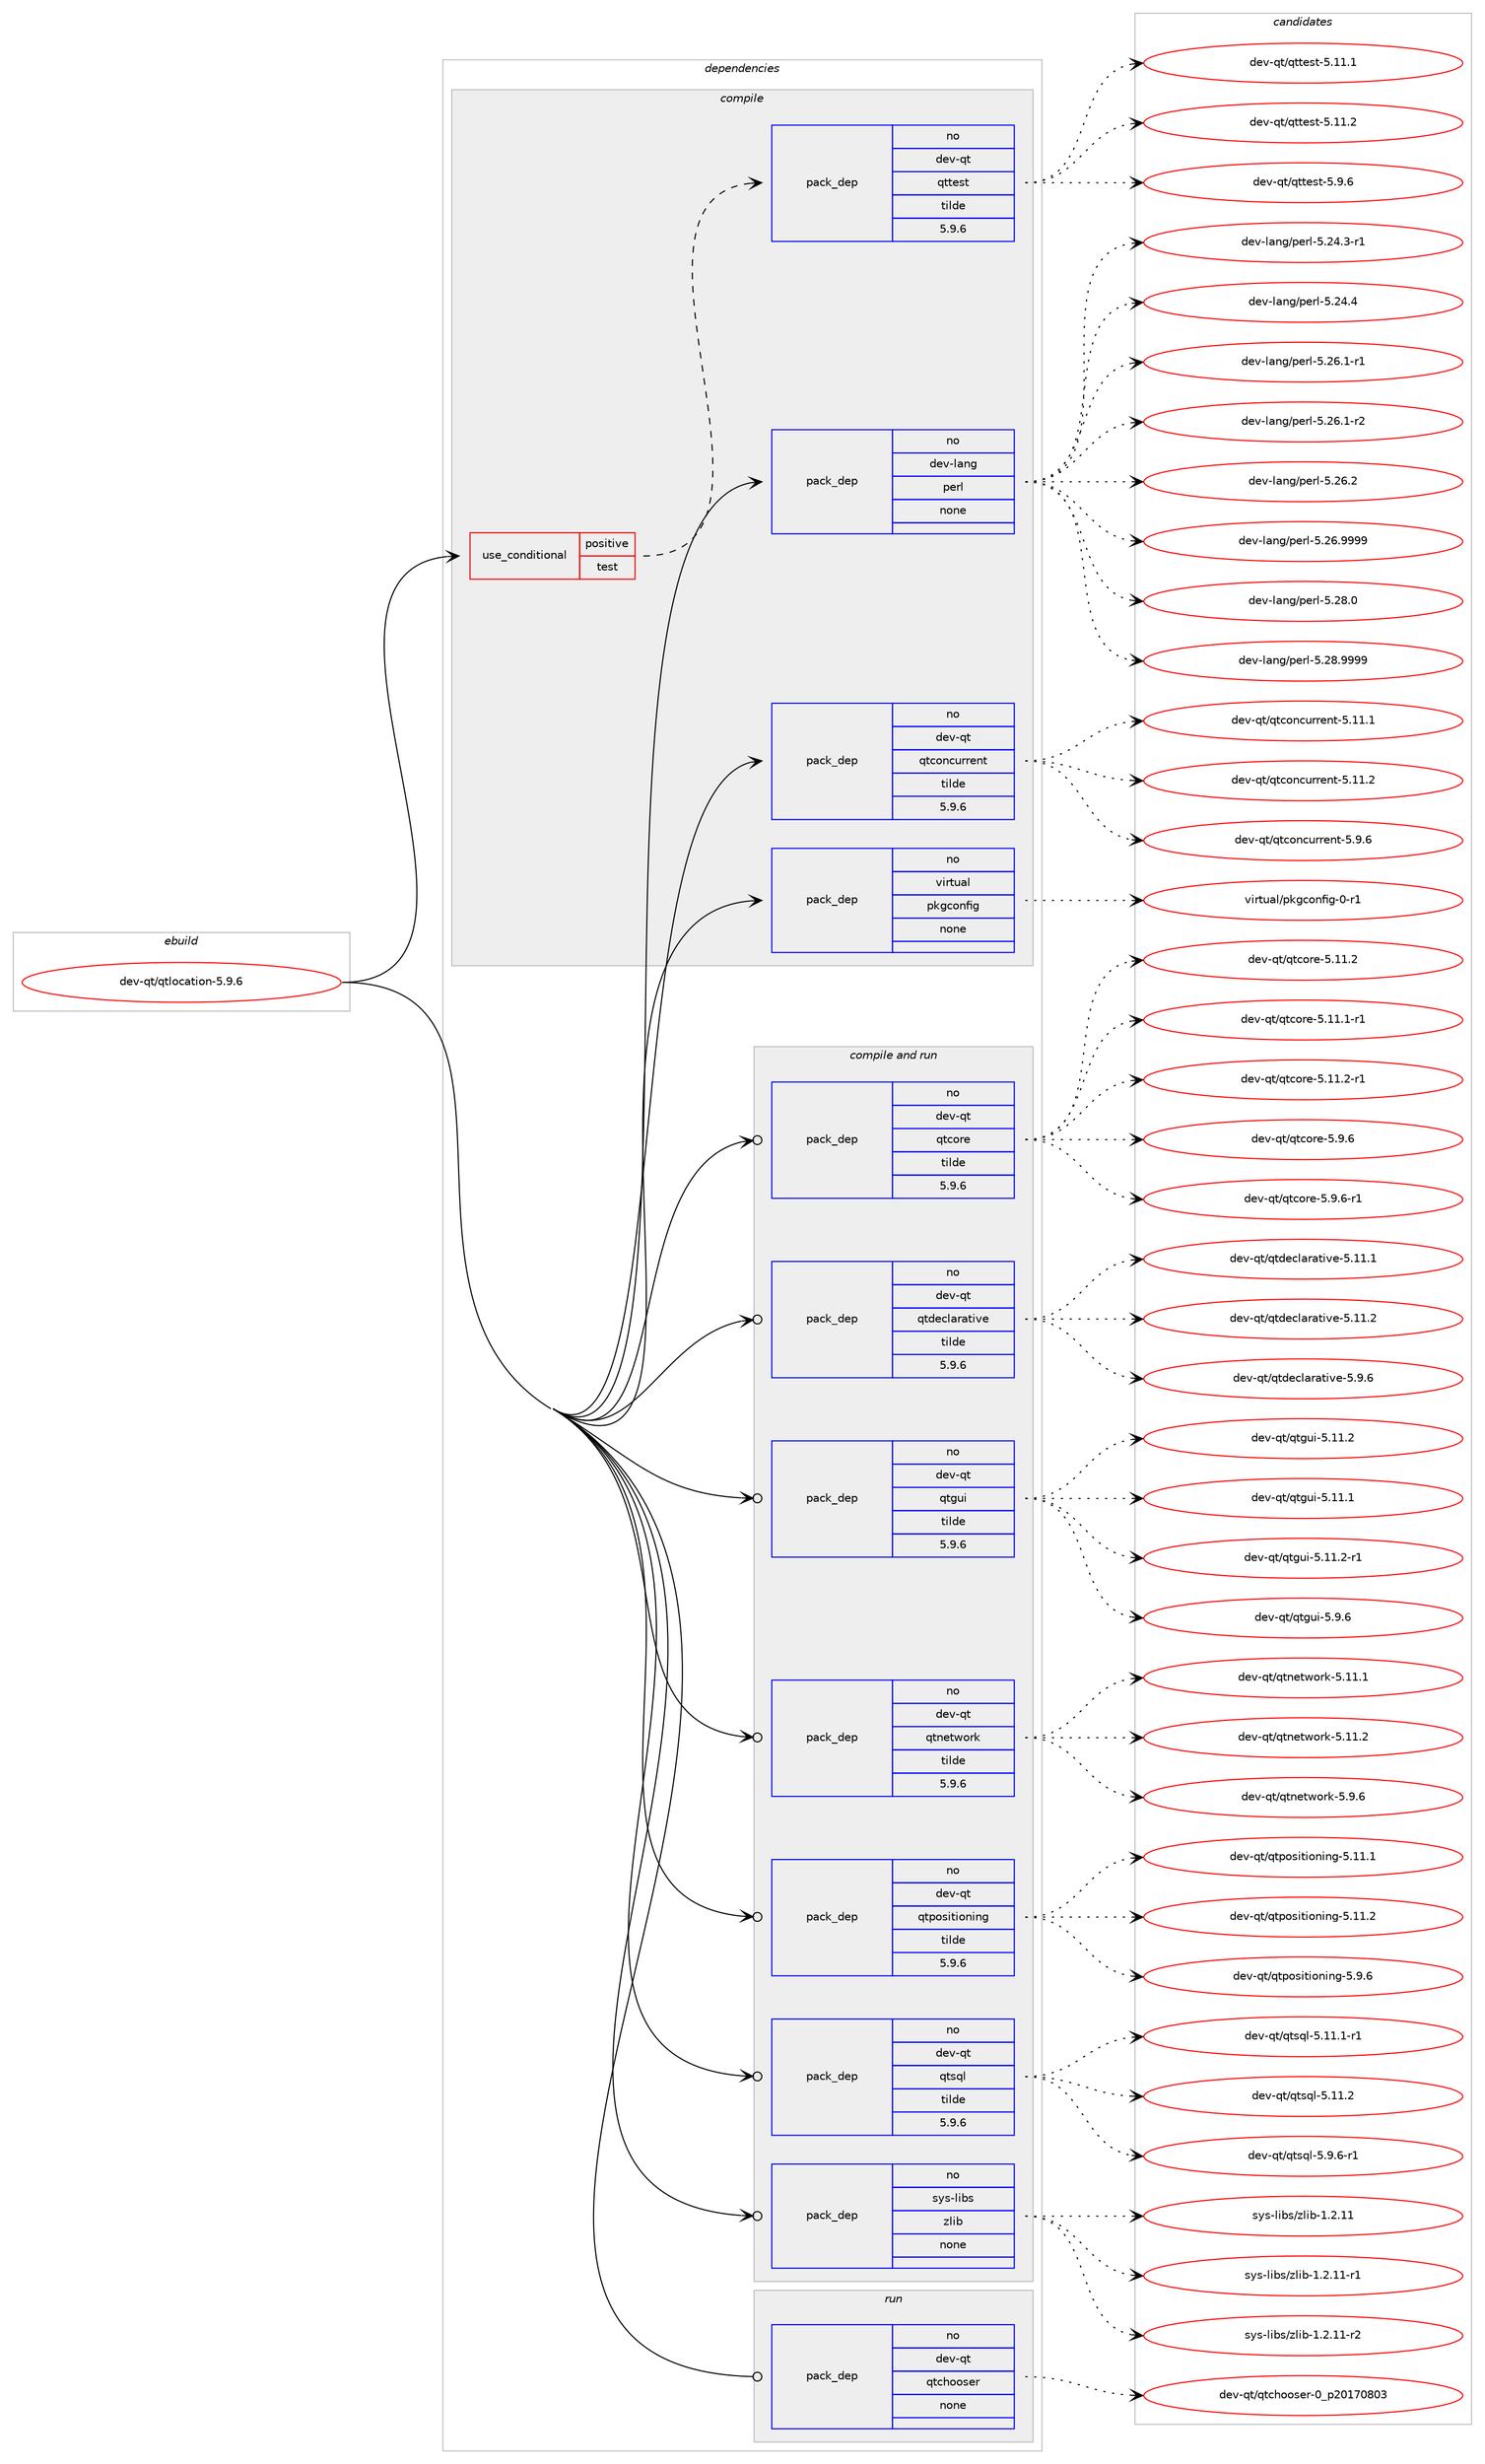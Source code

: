 digraph prolog {

# *************
# Graph options
# *************

newrank=true;
concentrate=true;
compound=true;
graph [rankdir=LR,fontname=Helvetica,fontsize=10,ranksep=1.5];#, ranksep=2.5, nodesep=0.2];
edge  [arrowhead=vee];
node  [fontname=Helvetica,fontsize=10];

# **********
# The ebuild
# **********

subgraph cluster_leftcol {
color=gray;
rank=same;
label=<<i>ebuild</i>>;
id [label="dev-qt/qtlocation-5.9.6", color=red, width=4, href="../dev-qt/qtlocation-5.9.6.svg"];
}

# ****************
# The dependencies
# ****************

subgraph cluster_midcol {
color=gray;
label=<<i>dependencies</i>>;
subgraph cluster_compile {
fillcolor="#eeeeee";
style=filled;
label=<<i>compile</i>>;
subgraph cond426 {
dependency2887 [label=<<TABLE BORDER="0" CELLBORDER="1" CELLSPACING="0" CELLPADDING="4"><TR><TD ROWSPAN="3" CELLPADDING="10">use_conditional</TD></TR><TR><TD>positive</TD></TR><TR><TD>test</TD></TR></TABLE>>, shape=none, color=red];
subgraph pack2370 {
dependency2888 [label=<<TABLE BORDER="0" CELLBORDER="1" CELLSPACING="0" CELLPADDING="4" WIDTH="220"><TR><TD ROWSPAN="6" CELLPADDING="30">pack_dep</TD></TR><TR><TD WIDTH="110">no</TD></TR><TR><TD>dev-qt</TD></TR><TR><TD>qttest</TD></TR><TR><TD>tilde</TD></TR><TR><TD>5.9.6</TD></TR></TABLE>>, shape=none, color=blue];
}
dependency2887:e -> dependency2888:w [weight=20,style="dashed",arrowhead="vee"];
}
id:e -> dependency2887:w [weight=20,style="solid",arrowhead="vee"];
subgraph pack2371 {
dependency2889 [label=<<TABLE BORDER="0" CELLBORDER="1" CELLSPACING="0" CELLPADDING="4" WIDTH="220"><TR><TD ROWSPAN="6" CELLPADDING="30">pack_dep</TD></TR><TR><TD WIDTH="110">no</TD></TR><TR><TD>dev-lang</TD></TR><TR><TD>perl</TD></TR><TR><TD>none</TD></TR><TR><TD></TD></TR></TABLE>>, shape=none, color=blue];
}
id:e -> dependency2889:w [weight=20,style="solid",arrowhead="vee"];
subgraph pack2372 {
dependency2890 [label=<<TABLE BORDER="0" CELLBORDER="1" CELLSPACING="0" CELLPADDING="4" WIDTH="220"><TR><TD ROWSPAN="6" CELLPADDING="30">pack_dep</TD></TR><TR><TD WIDTH="110">no</TD></TR><TR><TD>dev-qt</TD></TR><TR><TD>qtconcurrent</TD></TR><TR><TD>tilde</TD></TR><TR><TD>5.9.6</TD></TR></TABLE>>, shape=none, color=blue];
}
id:e -> dependency2890:w [weight=20,style="solid",arrowhead="vee"];
subgraph pack2373 {
dependency2891 [label=<<TABLE BORDER="0" CELLBORDER="1" CELLSPACING="0" CELLPADDING="4" WIDTH="220"><TR><TD ROWSPAN="6" CELLPADDING="30">pack_dep</TD></TR><TR><TD WIDTH="110">no</TD></TR><TR><TD>virtual</TD></TR><TR><TD>pkgconfig</TD></TR><TR><TD>none</TD></TR><TR><TD></TD></TR></TABLE>>, shape=none, color=blue];
}
id:e -> dependency2891:w [weight=20,style="solid",arrowhead="vee"];
}
subgraph cluster_compileandrun {
fillcolor="#eeeeee";
style=filled;
label=<<i>compile and run</i>>;
subgraph pack2374 {
dependency2892 [label=<<TABLE BORDER="0" CELLBORDER="1" CELLSPACING="0" CELLPADDING="4" WIDTH="220"><TR><TD ROWSPAN="6" CELLPADDING="30">pack_dep</TD></TR><TR><TD WIDTH="110">no</TD></TR><TR><TD>dev-qt</TD></TR><TR><TD>qtcore</TD></TR><TR><TD>tilde</TD></TR><TR><TD>5.9.6</TD></TR></TABLE>>, shape=none, color=blue];
}
id:e -> dependency2892:w [weight=20,style="solid",arrowhead="odotvee"];
subgraph pack2375 {
dependency2893 [label=<<TABLE BORDER="0" CELLBORDER="1" CELLSPACING="0" CELLPADDING="4" WIDTH="220"><TR><TD ROWSPAN="6" CELLPADDING="30">pack_dep</TD></TR><TR><TD WIDTH="110">no</TD></TR><TR><TD>dev-qt</TD></TR><TR><TD>qtdeclarative</TD></TR><TR><TD>tilde</TD></TR><TR><TD>5.9.6</TD></TR></TABLE>>, shape=none, color=blue];
}
id:e -> dependency2893:w [weight=20,style="solid",arrowhead="odotvee"];
subgraph pack2376 {
dependency2894 [label=<<TABLE BORDER="0" CELLBORDER="1" CELLSPACING="0" CELLPADDING="4" WIDTH="220"><TR><TD ROWSPAN="6" CELLPADDING="30">pack_dep</TD></TR><TR><TD WIDTH="110">no</TD></TR><TR><TD>dev-qt</TD></TR><TR><TD>qtgui</TD></TR><TR><TD>tilde</TD></TR><TR><TD>5.9.6</TD></TR></TABLE>>, shape=none, color=blue];
}
id:e -> dependency2894:w [weight=20,style="solid",arrowhead="odotvee"];
subgraph pack2377 {
dependency2895 [label=<<TABLE BORDER="0" CELLBORDER="1" CELLSPACING="0" CELLPADDING="4" WIDTH="220"><TR><TD ROWSPAN="6" CELLPADDING="30">pack_dep</TD></TR><TR><TD WIDTH="110">no</TD></TR><TR><TD>dev-qt</TD></TR><TR><TD>qtnetwork</TD></TR><TR><TD>tilde</TD></TR><TR><TD>5.9.6</TD></TR></TABLE>>, shape=none, color=blue];
}
id:e -> dependency2895:w [weight=20,style="solid",arrowhead="odotvee"];
subgraph pack2378 {
dependency2896 [label=<<TABLE BORDER="0" CELLBORDER="1" CELLSPACING="0" CELLPADDING="4" WIDTH="220"><TR><TD ROWSPAN="6" CELLPADDING="30">pack_dep</TD></TR><TR><TD WIDTH="110">no</TD></TR><TR><TD>dev-qt</TD></TR><TR><TD>qtpositioning</TD></TR><TR><TD>tilde</TD></TR><TR><TD>5.9.6</TD></TR></TABLE>>, shape=none, color=blue];
}
id:e -> dependency2896:w [weight=20,style="solid",arrowhead="odotvee"];
subgraph pack2379 {
dependency2897 [label=<<TABLE BORDER="0" CELLBORDER="1" CELLSPACING="0" CELLPADDING="4" WIDTH="220"><TR><TD ROWSPAN="6" CELLPADDING="30">pack_dep</TD></TR><TR><TD WIDTH="110">no</TD></TR><TR><TD>dev-qt</TD></TR><TR><TD>qtsql</TD></TR><TR><TD>tilde</TD></TR><TR><TD>5.9.6</TD></TR></TABLE>>, shape=none, color=blue];
}
id:e -> dependency2897:w [weight=20,style="solid",arrowhead="odotvee"];
subgraph pack2380 {
dependency2898 [label=<<TABLE BORDER="0" CELLBORDER="1" CELLSPACING="0" CELLPADDING="4" WIDTH="220"><TR><TD ROWSPAN="6" CELLPADDING="30">pack_dep</TD></TR><TR><TD WIDTH="110">no</TD></TR><TR><TD>sys-libs</TD></TR><TR><TD>zlib</TD></TR><TR><TD>none</TD></TR><TR><TD></TD></TR></TABLE>>, shape=none, color=blue];
}
id:e -> dependency2898:w [weight=20,style="solid",arrowhead="odotvee"];
}
subgraph cluster_run {
fillcolor="#eeeeee";
style=filled;
label=<<i>run</i>>;
subgraph pack2381 {
dependency2899 [label=<<TABLE BORDER="0" CELLBORDER="1" CELLSPACING="0" CELLPADDING="4" WIDTH="220"><TR><TD ROWSPAN="6" CELLPADDING="30">pack_dep</TD></TR><TR><TD WIDTH="110">no</TD></TR><TR><TD>dev-qt</TD></TR><TR><TD>qtchooser</TD></TR><TR><TD>none</TD></TR><TR><TD></TD></TR></TABLE>>, shape=none, color=blue];
}
id:e -> dependency2899:w [weight=20,style="solid",arrowhead="odot"];
}
}

# **************
# The candidates
# **************

subgraph cluster_choices {
rank=same;
color=gray;
label=<<i>candidates</i>>;

subgraph choice2370 {
color=black;
nodesep=1;
choice100101118451131164711311611610111511645534649494649 [label="dev-qt/qttest-5.11.1", color=red, width=4,href="../dev-qt/qttest-5.11.1.svg"];
choice100101118451131164711311611610111511645534649494650 [label="dev-qt/qttest-5.11.2", color=red, width=4,href="../dev-qt/qttest-5.11.2.svg"];
choice1001011184511311647113116116101115116455346574654 [label="dev-qt/qttest-5.9.6", color=red, width=4,href="../dev-qt/qttest-5.9.6.svg"];
dependency2888:e -> choice100101118451131164711311611610111511645534649494649:w [style=dotted,weight="100"];
dependency2888:e -> choice100101118451131164711311611610111511645534649494650:w [style=dotted,weight="100"];
dependency2888:e -> choice1001011184511311647113116116101115116455346574654:w [style=dotted,weight="100"];
}
subgraph choice2371 {
color=black;
nodesep=1;
choice100101118451089711010347112101114108455346505246514511449 [label="dev-lang/perl-5.24.3-r1", color=red, width=4,href="../dev-lang/perl-5.24.3-r1.svg"];
choice10010111845108971101034711210111410845534650524652 [label="dev-lang/perl-5.24.4", color=red, width=4,href="../dev-lang/perl-5.24.4.svg"];
choice100101118451089711010347112101114108455346505446494511449 [label="dev-lang/perl-5.26.1-r1", color=red, width=4,href="../dev-lang/perl-5.26.1-r1.svg"];
choice100101118451089711010347112101114108455346505446494511450 [label="dev-lang/perl-5.26.1-r2", color=red, width=4,href="../dev-lang/perl-5.26.1-r2.svg"];
choice10010111845108971101034711210111410845534650544650 [label="dev-lang/perl-5.26.2", color=red, width=4,href="../dev-lang/perl-5.26.2.svg"];
choice10010111845108971101034711210111410845534650544657575757 [label="dev-lang/perl-5.26.9999", color=red, width=4,href="../dev-lang/perl-5.26.9999.svg"];
choice10010111845108971101034711210111410845534650564648 [label="dev-lang/perl-5.28.0", color=red, width=4,href="../dev-lang/perl-5.28.0.svg"];
choice10010111845108971101034711210111410845534650564657575757 [label="dev-lang/perl-5.28.9999", color=red, width=4,href="../dev-lang/perl-5.28.9999.svg"];
dependency2889:e -> choice100101118451089711010347112101114108455346505246514511449:w [style=dotted,weight="100"];
dependency2889:e -> choice10010111845108971101034711210111410845534650524652:w [style=dotted,weight="100"];
dependency2889:e -> choice100101118451089711010347112101114108455346505446494511449:w [style=dotted,weight="100"];
dependency2889:e -> choice100101118451089711010347112101114108455346505446494511450:w [style=dotted,weight="100"];
dependency2889:e -> choice10010111845108971101034711210111410845534650544650:w [style=dotted,weight="100"];
dependency2889:e -> choice10010111845108971101034711210111410845534650544657575757:w [style=dotted,weight="100"];
dependency2889:e -> choice10010111845108971101034711210111410845534650564648:w [style=dotted,weight="100"];
dependency2889:e -> choice10010111845108971101034711210111410845534650564657575757:w [style=dotted,weight="100"];
}
subgraph choice2372 {
color=black;
nodesep=1;
choice1001011184511311647113116991111109911711411410111011645534649494649 [label="dev-qt/qtconcurrent-5.11.1", color=red, width=4,href="../dev-qt/qtconcurrent-5.11.1.svg"];
choice1001011184511311647113116991111109911711411410111011645534649494650 [label="dev-qt/qtconcurrent-5.11.2", color=red, width=4,href="../dev-qt/qtconcurrent-5.11.2.svg"];
choice10010111845113116471131169911111099117114114101110116455346574654 [label="dev-qt/qtconcurrent-5.9.6", color=red, width=4,href="../dev-qt/qtconcurrent-5.9.6.svg"];
dependency2890:e -> choice1001011184511311647113116991111109911711411410111011645534649494649:w [style=dotted,weight="100"];
dependency2890:e -> choice1001011184511311647113116991111109911711411410111011645534649494650:w [style=dotted,weight="100"];
dependency2890:e -> choice10010111845113116471131169911111099117114114101110116455346574654:w [style=dotted,weight="100"];
}
subgraph choice2373 {
color=black;
nodesep=1;
choice11810511411611797108471121071039911111010210510345484511449 [label="virtual/pkgconfig-0-r1", color=red, width=4,href="../virtual/pkgconfig-0-r1.svg"];
dependency2891:e -> choice11810511411611797108471121071039911111010210510345484511449:w [style=dotted,weight="100"];
}
subgraph choice2374 {
color=black;
nodesep=1;
choice10010111845113116471131169911111410145534649494650 [label="dev-qt/qtcore-5.11.2", color=red, width=4,href="../dev-qt/qtcore-5.11.2.svg"];
choice100101118451131164711311699111114101455346494946494511449 [label="dev-qt/qtcore-5.11.1-r1", color=red, width=4,href="../dev-qt/qtcore-5.11.1-r1.svg"];
choice100101118451131164711311699111114101455346494946504511449 [label="dev-qt/qtcore-5.11.2-r1", color=red, width=4,href="../dev-qt/qtcore-5.11.2-r1.svg"];
choice100101118451131164711311699111114101455346574654 [label="dev-qt/qtcore-5.9.6", color=red, width=4,href="../dev-qt/qtcore-5.9.6.svg"];
choice1001011184511311647113116991111141014553465746544511449 [label="dev-qt/qtcore-5.9.6-r1", color=red, width=4,href="../dev-qt/qtcore-5.9.6-r1.svg"];
dependency2892:e -> choice10010111845113116471131169911111410145534649494650:w [style=dotted,weight="100"];
dependency2892:e -> choice100101118451131164711311699111114101455346494946494511449:w [style=dotted,weight="100"];
dependency2892:e -> choice100101118451131164711311699111114101455346494946504511449:w [style=dotted,weight="100"];
dependency2892:e -> choice100101118451131164711311699111114101455346574654:w [style=dotted,weight="100"];
dependency2892:e -> choice1001011184511311647113116991111141014553465746544511449:w [style=dotted,weight="100"];
}
subgraph choice2375 {
color=black;
nodesep=1;
choice100101118451131164711311610010199108971149711610511810145534649494649 [label="dev-qt/qtdeclarative-5.11.1", color=red, width=4,href="../dev-qt/qtdeclarative-5.11.1.svg"];
choice100101118451131164711311610010199108971149711610511810145534649494650 [label="dev-qt/qtdeclarative-5.11.2", color=red, width=4,href="../dev-qt/qtdeclarative-5.11.2.svg"];
choice1001011184511311647113116100101991089711497116105118101455346574654 [label="dev-qt/qtdeclarative-5.9.6", color=red, width=4,href="../dev-qt/qtdeclarative-5.9.6.svg"];
dependency2893:e -> choice100101118451131164711311610010199108971149711610511810145534649494649:w [style=dotted,weight="100"];
dependency2893:e -> choice100101118451131164711311610010199108971149711610511810145534649494650:w [style=dotted,weight="100"];
dependency2893:e -> choice1001011184511311647113116100101991089711497116105118101455346574654:w [style=dotted,weight="100"];
}
subgraph choice2376 {
color=black;
nodesep=1;
choice100101118451131164711311610311710545534649494650 [label="dev-qt/qtgui-5.11.2", color=red, width=4,href="../dev-qt/qtgui-5.11.2.svg"];
choice100101118451131164711311610311710545534649494649 [label="dev-qt/qtgui-5.11.1", color=red, width=4,href="../dev-qt/qtgui-5.11.1.svg"];
choice1001011184511311647113116103117105455346494946504511449 [label="dev-qt/qtgui-5.11.2-r1", color=red, width=4,href="../dev-qt/qtgui-5.11.2-r1.svg"];
choice1001011184511311647113116103117105455346574654 [label="dev-qt/qtgui-5.9.6", color=red, width=4,href="../dev-qt/qtgui-5.9.6.svg"];
dependency2894:e -> choice100101118451131164711311610311710545534649494650:w [style=dotted,weight="100"];
dependency2894:e -> choice100101118451131164711311610311710545534649494649:w [style=dotted,weight="100"];
dependency2894:e -> choice1001011184511311647113116103117105455346494946504511449:w [style=dotted,weight="100"];
dependency2894:e -> choice1001011184511311647113116103117105455346574654:w [style=dotted,weight="100"];
}
subgraph choice2377 {
color=black;
nodesep=1;
choice100101118451131164711311611010111611911111410745534649494649 [label="dev-qt/qtnetwork-5.11.1", color=red, width=4,href="../dev-qt/qtnetwork-5.11.1.svg"];
choice100101118451131164711311611010111611911111410745534649494650 [label="dev-qt/qtnetwork-5.11.2", color=red, width=4,href="../dev-qt/qtnetwork-5.11.2.svg"];
choice1001011184511311647113116110101116119111114107455346574654 [label="dev-qt/qtnetwork-5.9.6", color=red, width=4,href="../dev-qt/qtnetwork-5.9.6.svg"];
dependency2895:e -> choice100101118451131164711311611010111611911111410745534649494649:w [style=dotted,weight="100"];
dependency2895:e -> choice100101118451131164711311611010111611911111410745534649494650:w [style=dotted,weight="100"];
dependency2895:e -> choice1001011184511311647113116110101116119111114107455346574654:w [style=dotted,weight="100"];
}
subgraph choice2378 {
color=black;
nodesep=1;
choice100101118451131164711311611211111510511610511111010511010345534649494649 [label="dev-qt/qtpositioning-5.11.1", color=red, width=4,href="../dev-qt/qtpositioning-5.11.1.svg"];
choice100101118451131164711311611211111510511610511111010511010345534649494650 [label="dev-qt/qtpositioning-5.11.2", color=red, width=4,href="../dev-qt/qtpositioning-5.11.2.svg"];
choice1001011184511311647113116112111115105116105111110105110103455346574654 [label="dev-qt/qtpositioning-5.9.6", color=red, width=4,href="../dev-qt/qtpositioning-5.9.6.svg"];
dependency2896:e -> choice100101118451131164711311611211111510511610511111010511010345534649494649:w [style=dotted,weight="100"];
dependency2896:e -> choice100101118451131164711311611211111510511610511111010511010345534649494650:w [style=dotted,weight="100"];
dependency2896:e -> choice1001011184511311647113116112111115105116105111110105110103455346574654:w [style=dotted,weight="100"];
}
subgraph choice2379 {
color=black;
nodesep=1;
choice1001011184511311647113116115113108455346494946494511449 [label="dev-qt/qtsql-5.11.1-r1", color=red, width=4,href="../dev-qt/qtsql-5.11.1-r1.svg"];
choice100101118451131164711311611511310845534649494650 [label="dev-qt/qtsql-5.11.2", color=red, width=4,href="../dev-qt/qtsql-5.11.2.svg"];
choice10010111845113116471131161151131084553465746544511449 [label="dev-qt/qtsql-5.9.6-r1", color=red, width=4,href="../dev-qt/qtsql-5.9.6-r1.svg"];
dependency2897:e -> choice1001011184511311647113116115113108455346494946494511449:w [style=dotted,weight="100"];
dependency2897:e -> choice100101118451131164711311611511310845534649494650:w [style=dotted,weight="100"];
dependency2897:e -> choice10010111845113116471131161151131084553465746544511449:w [style=dotted,weight="100"];
}
subgraph choice2380 {
color=black;
nodesep=1;
choice1151211154510810598115471221081059845494650464949 [label="sys-libs/zlib-1.2.11", color=red, width=4,href="../sys-libs/zlib-1.2.11.svg"];
choice11512111545108105981154712210810598454946504649494511449 [label="sys-libs/zlib-1.2.11-r1", color=red, width=4,href="../sys-libs/zlib-1.2.11-r1.svg"];
choice11512111545108105981154712210810598454946504649494511450 [label="sys-libs/zlib-1.2.11-r2", color=red, width=4,href="../sys-libs/zlib-1.2.11-r2.svg"];
dependency2898:e -> choice1151211154510810598115471221081059845494650464949:w [style=dotted,weight="100"];
dependency2898:e -> choice11512111545108105981154712210810598454946504649494511449:w [style=dotted,weight="100"];
dependency2898:e -> choice11512111545108105981154712210810598454946504649494511450:w [style=dotted,weight="100"];
}
subgraph choice2381 {
color=black;
nodesep=1;
choice1001011184511311647113116991041111111151011144548951125048495548564851 [label="dev-qt/qtchooser-0_p20170803", color=red, width=4,href="../dev-qt/qtchooser-0_p20170803.svg"];
dependency2899:e -> choice1001011184511311647113116991041111111151011144548951125048495548564851:w [style=dotted,weight="100"];
}
}

}
